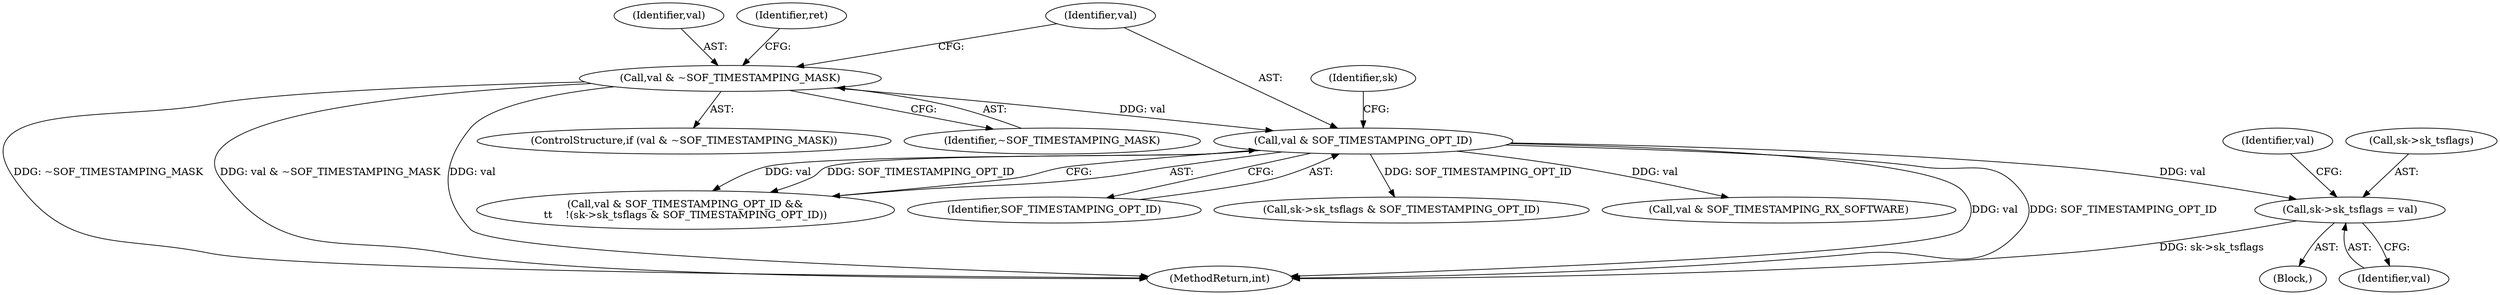 digraph "0_linux_b98b0bc8c431e3ceb4b26b0dfc8db509518fb290@pointer" {
"1000539" [label="(Call,sk->sk_tsflags = val)"];
"1000485" [label="(Call,val & SOF_TIMESTAMPING_OPT_ID)"];
"1000474" [label="(Call,val & ~SOF_TIMESTAMPING_MASK)"];
"1000539" [label="(Call,sk->sk_tsflags = val)"];
"1000485" [label="(Call,val & SOF_TIMESTAMPING_OPT_ID)"];
"1000476" [label="(Identifier,~SOF_TIMESTAMPING_MASK)"];
"1000545" [label="(Call,val & SOF_TIMESTAMPING_RX_SOFTWARE)"];
"1000474" [label="(Call,val & ~SOF_TIMESTAMPING_MASK)"];
"1000543" [label="(Identifier,val)"];
"1000475" [label="(Identifier,val)"];
"1000890" [label="(MethodReturn,int)"];
"1000479" [label="(Identifier,ret)"];
"1000546" [label="(Identifier,val)"];
"1000484" [label="(Call,val & SOF_TIMESTAMPING_OPT_ID &&\n\t\t    !(sk->sk_tsflags & SOF_TIMESTAMPING_OPT_ID))"];
"1000491" [label="(Identifier,sk)"];
"1000487" [label="(Identifier,SOF_TIMESTAMPING_OPT_ID)"];
"1000489" [label="(Call,sk->sk_tsflags & SOF_TIMESTAMPING_OPT_ID)"];
"1000473" [label="(ControlStructure,if (val & ~SOF_TIMESTAMPING_MASK))"];
"1000540" [label="(Call,sk->sk_tsflags)"];
"1000486" [label="(Identifier,val)"];
"1000163" [label="(Block,)"];
"1000539" -> "1000163"  [label="AST: "];
"1000539" -> "1000543"  [label="CFG: "];
"1000540" -> "1000539"  [label="AST: "];
"1000543" -> "1000539"  [label="AST: "];
"1000546" -> "1000539"  [label="CFG: "];
"1000539" -> "1000890"  [label="DDG: sk->sk_tsflags"];
"1000485" -> "1000539"  [label="DDG: val"];
"1000485" -> "1000484"  [label="AST: "];
"1000485" -> "1000487"  [label="CFG: "];
"1000486" -> "1000485"  [label="AST: "];
"1000487" -> "1000485"  [label="AST: "];
"1000491" -> "1000485"  [label="CFG: "];
"1000484" -> "1000485"  [label="CFG: "];
"1000485" -> "1000890"  [label="DDG: val"];
"1000485" -> "1000890"  [label="DDG: SOF_TIMESTAMPING_OPT_ID"];
"1000485" -> "1000484"  [label="DDG: val"];
"1000485" -> "1000484"  [label="DDG: SOF_TIMESTAMPING_OPT_ID"];
"1000474" -> "1000485"  [label="DDG: val"];
"1000485" -> "1000489"  [label="DDG: SOF_TIMESTAMPING_OPT_ID"];
"1000485" -> "1000545"  [label="DDG: val"];
"1000474" -> "1000473"  [label="AST: "];
"1000474" -> "1000476"  [label="CFG: "];
"1000475" -> "1000474"  [label="AST: "];
"1000476" -> "1000474"  [label="AST: "];
"1000479" -> "1000474"  [label="CFG: "];
"1000486" -> "1000474"  [label="CFG: "];
"1000474" -> "1000890"  [label="DDG: ~SOF_TIMESTAMPING_MASK"];
"1000474" -> "1000890"  [label="DDG: val & ~SOF_TIMESTAMPING_MASK"];
"1000474" -> "1000890"  [label="DDG: val"];
}
